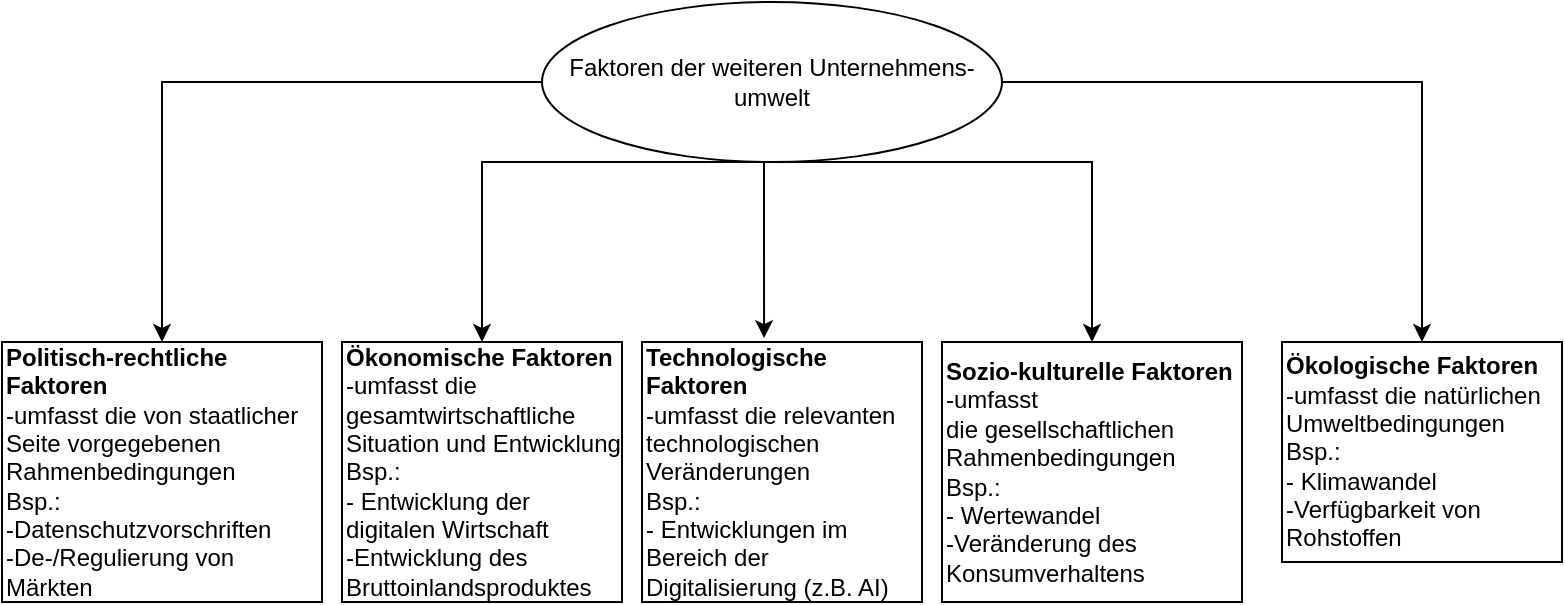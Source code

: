 <mxfile version="14.1.8" type="github">
  <diagram id="C_6ZJ03SWN_iEjqzBwIq" name="Page-1">
    <mxGraphModel dx="1422" dy="737" grid="1" gridSize="10" guides="1" tooltips="1" connect="1" arrows="1" fold="1" page="1" pageScale="1" pageWidth="827" pageHeight="1169" math="0" shadow="0">
      <root>
        <mxCell id="0" />
        <mxCell id="1" parent="0" />
        <mxCell id="so1WtHk12sFWgAz5aBNL-7" style="edgeStyle=orthogonalEdgeStyle;rounded=0;orthogonalLoop=1;jettySize=auto;html=1;" edge="1" parent="1" source="so1WtHk12sFWgAz5aBNL-1" target="so1WtHk12sFWgAz5aBNL-2">
          <mxGeometry relative="1" as="geometry" />
        </mxCell>
        <mxCell id="so1WtHk12sFWgAz5aBNL-8" style="edgeStyle=orthogonalEdgeStyle;rounded=0;orthogonalLoop=1;jettySize=auto;html=1;" edge="1" parent="1" source="so1WtHk12sFWgAz5aBNL-1" target="so1WtHk12sFWgAz5aBNL-3">
          <mxGeometry relative="1" as="geometry">
            <Array as="points">
              <mxPoint x="250" y="120" />
            </Array>
          </mxGeometry>
        </mxCell>
        <mxCell id="so1WtHk12sFWgAz5aBNL-9" style="edgeStyle=orthogonalEdgeStyle;rounded=0;orthogonalLoop=1;jettySize=auto;html=1;entryX=0.436;entryY=-0.015;entryDx=0;entryDy=0;entryPerimeter=0;" edge="1" parent="1" source="so1WtHk12sFWgAz5aBNL-1" target="so1WtHk12sFWgAz5aBNL-4">
          <mxGeometry relative="1" as="geometry">
            <Array as="points">
              <mxPoint x="391" y="150" />
              <mxPoint x="391" y="150" />
            </Array>
          </mxGeometry>
        </mxCell>
        <mxCell id="so1WtHk12sFWgAz5aBNL-10" style="edgeStyle=orthogonalEdgeStyle;rounded=0;orthogonalLoop=1;jettySize=auto;html=1;" edge="1" parent="1" source="so1WtHk12sFWgAz5aBNL-1" target="so1WtHk12sFWgAz5aBNL-5">
          <mxGeometry relative="1" as="geometry">
            <Array as="points">
              <mxPoint x="555" y="120" />
            </Array>
          </mxGeometry>
        </mxCell>
        <mxCell id="so1WtHk12sFWgAz5aBNL-11" style="edgeStyle=orthogonalEdgeStyle;rounded=0;orthogonalLoop=1;jettySize=auto;html=1;entryX=0.5;entryY=0;entryDx=0;entryDy=0;" edge="1" parent="1" source="so1WtHk12sFWgAz5aBNL-1" target="so1WtHk12sFWgAz5aBNL-6">
          <mxGeometry relative="1" as="geometry" />
        </mxCell>
        <mxCell id="so1WtHk12sFWgAz5aBNL-1" value="Faktoren der weiteren Unternehmens-&lt;br&gt;umwelt" style="ellipse;whiteSpace=wrap;html=1;" vertex="1" parent="1">
          <mxGeometry x="280" y="40" width="230" height="80" as="geometry" />
        </mxCell>
        <mxCell id="so1WtHk12sFWgAz5aBNL-2" value="&lt;div&gt;&lt;span&gt;&lt;b&gt;Politisch-rechtliche Faktoren&lt;/b&gt;&lt;/span&gt;&lt;/div&gt;-&lt;span&gt;umfasst die von staatlicher Seite&amp;nbsp;&lt;/span&gt;&lt;span&gt;vorgegebenen Rahmenbedingungen&lt;br&gt;&lt;/span&gt;&lt;span&gt;Bsp.:&lt;br&gt;-Datenschutzvorschriften&lt;br&gt;-De-/Regulierung von Märkten&lt;br&gt;&lt;/span&gt;" style="rounded=0;whiteSpace=wrap;html=1;align=left;" vertex="1" parent="1">
          <mxGeometry x="10" y="210" width="160" height="130" as="geometry" />
        </mxCell>
        <mxCell id="so1WtHk12sFWgAz5aBNL-3" value="&lt;div&gt;&lt;b&gt;Ökonomische Faktoren&lt;/b&gt;&lt;br&gt;&lt;/div&gt;-&lt;span&gt;umfasst&amp;nbsp;&lt;/span&gt;&lt;span&gt;&lt;/span&gt;&lt;span&gt;die gesamtwirtschaftliche&lt;/span&gt;&lt;span&gt;&lt;div&gt;Situation und Entwicklung&lt;/div&gt;&lt;/span&gt;&lt;span&gt;Bsp.:&lt;br&gt;-&amp;nbsp;Entwicklung der digitalen Wirtschaft&lt;br&gt;-Entwicklung des Bruttoinlandsproduktes&lt;br&gt;&lt;/span&gt;" style="rounded=0;whiteSpace=wrap;html=1;align=left;" vertex="1" parent="1">
          <mxGeometry x="180" y="210" width="140" height="130" as="geometry" />
        </mxCell>
        <mxCell id="so1WtHk12sFWgAz5aBNL-4" value="&lt;div&gt;&lt;b&gt;Technologische Faktoren&lt;/b&gt;&lt;br&gt;&lt;/div&gt;-&lt;span&gt;umfasst die relevanten technologischen&lt;/span&gt;&lt;span&gt;&lt;div&gt;Veränderungen&lt;/div&gt;Bsp.:&lt;br&gt;- Entwicklungen im Bereich der Digitalisierung (z.B. AI)&lt;br&gt;&lt;/span&gt;" style="rounded=0;whiteSpace=wrap;html=1;align=left;" vertex="1" parent="1">
          <mxGeometry x="330" y="210" width="140" height="130" as="geometry" />
        </mxCell>
        <mxCell id="so1WtHk12sFWgAz5aBNL-5" value="&lt;div&gt;&lt;b&gt;Sozio-kulturelle Faktoren&lt;/b&gt;&lt;br&gt;&lt;/div&gt;-&lt;span&gt;umfasst die&amp;nbsp;&lt;/span&gt;&lt;span&gt;gesellschaftlichen Rahmen&lt;/span&gt;&lt;span&gt;bedingungen&lt;/span&gt;&lt;span&gt;&lt;br&gt;&lt;/span&gt;&lt;span&gt;Bsp.:&lt;br&gt;- Wertewandel&lt;br&gt;-Veränderung des Konsumverhaltens&lt;br&gt;&lt;/span&gt;" style="rounded=0;whiteSpace=wrap;html=1;align=left;" vertex="1" parent="1">
          <mxGeometry x="480" y="210" width="150" height="130" as="geometry" />
        </mxCell>
        <mxCell id="so1WtHk12sFWgAz5aBNL-6" value="&lt;div&gt;&lt;b&gt;Ökologische Faktoren&lt;/b&gt;&lt;br&gt;&lt;/div&gt;-&lt;span&gt;&lt;/span&gt;&lt;span&gt;umfasst die natürlichen Umwelt&lt;/span&gt;&lt;span&gt;bedingungen&lt;/span&gt;&lt;span&gt;&lt;br&gt;&lt;/span&gt;&lt;span&gt;Bsp.:&lt;br&gt;- Klimawandel&lt;br&gt;-Verfügbarkeit von Rohstoffen&lt;br&gt;&lt;/span&gt;" style="rounded=0;whiteSpace=wrap;html=1;align=left;" vertex="1" parent="1">
          <mxGeometry x="650" y="210" width="140" height="110" as="geometry" />
        </mxCell>
      </root>
    </mxGraphModel>
  </diagram>
</mxfile>
